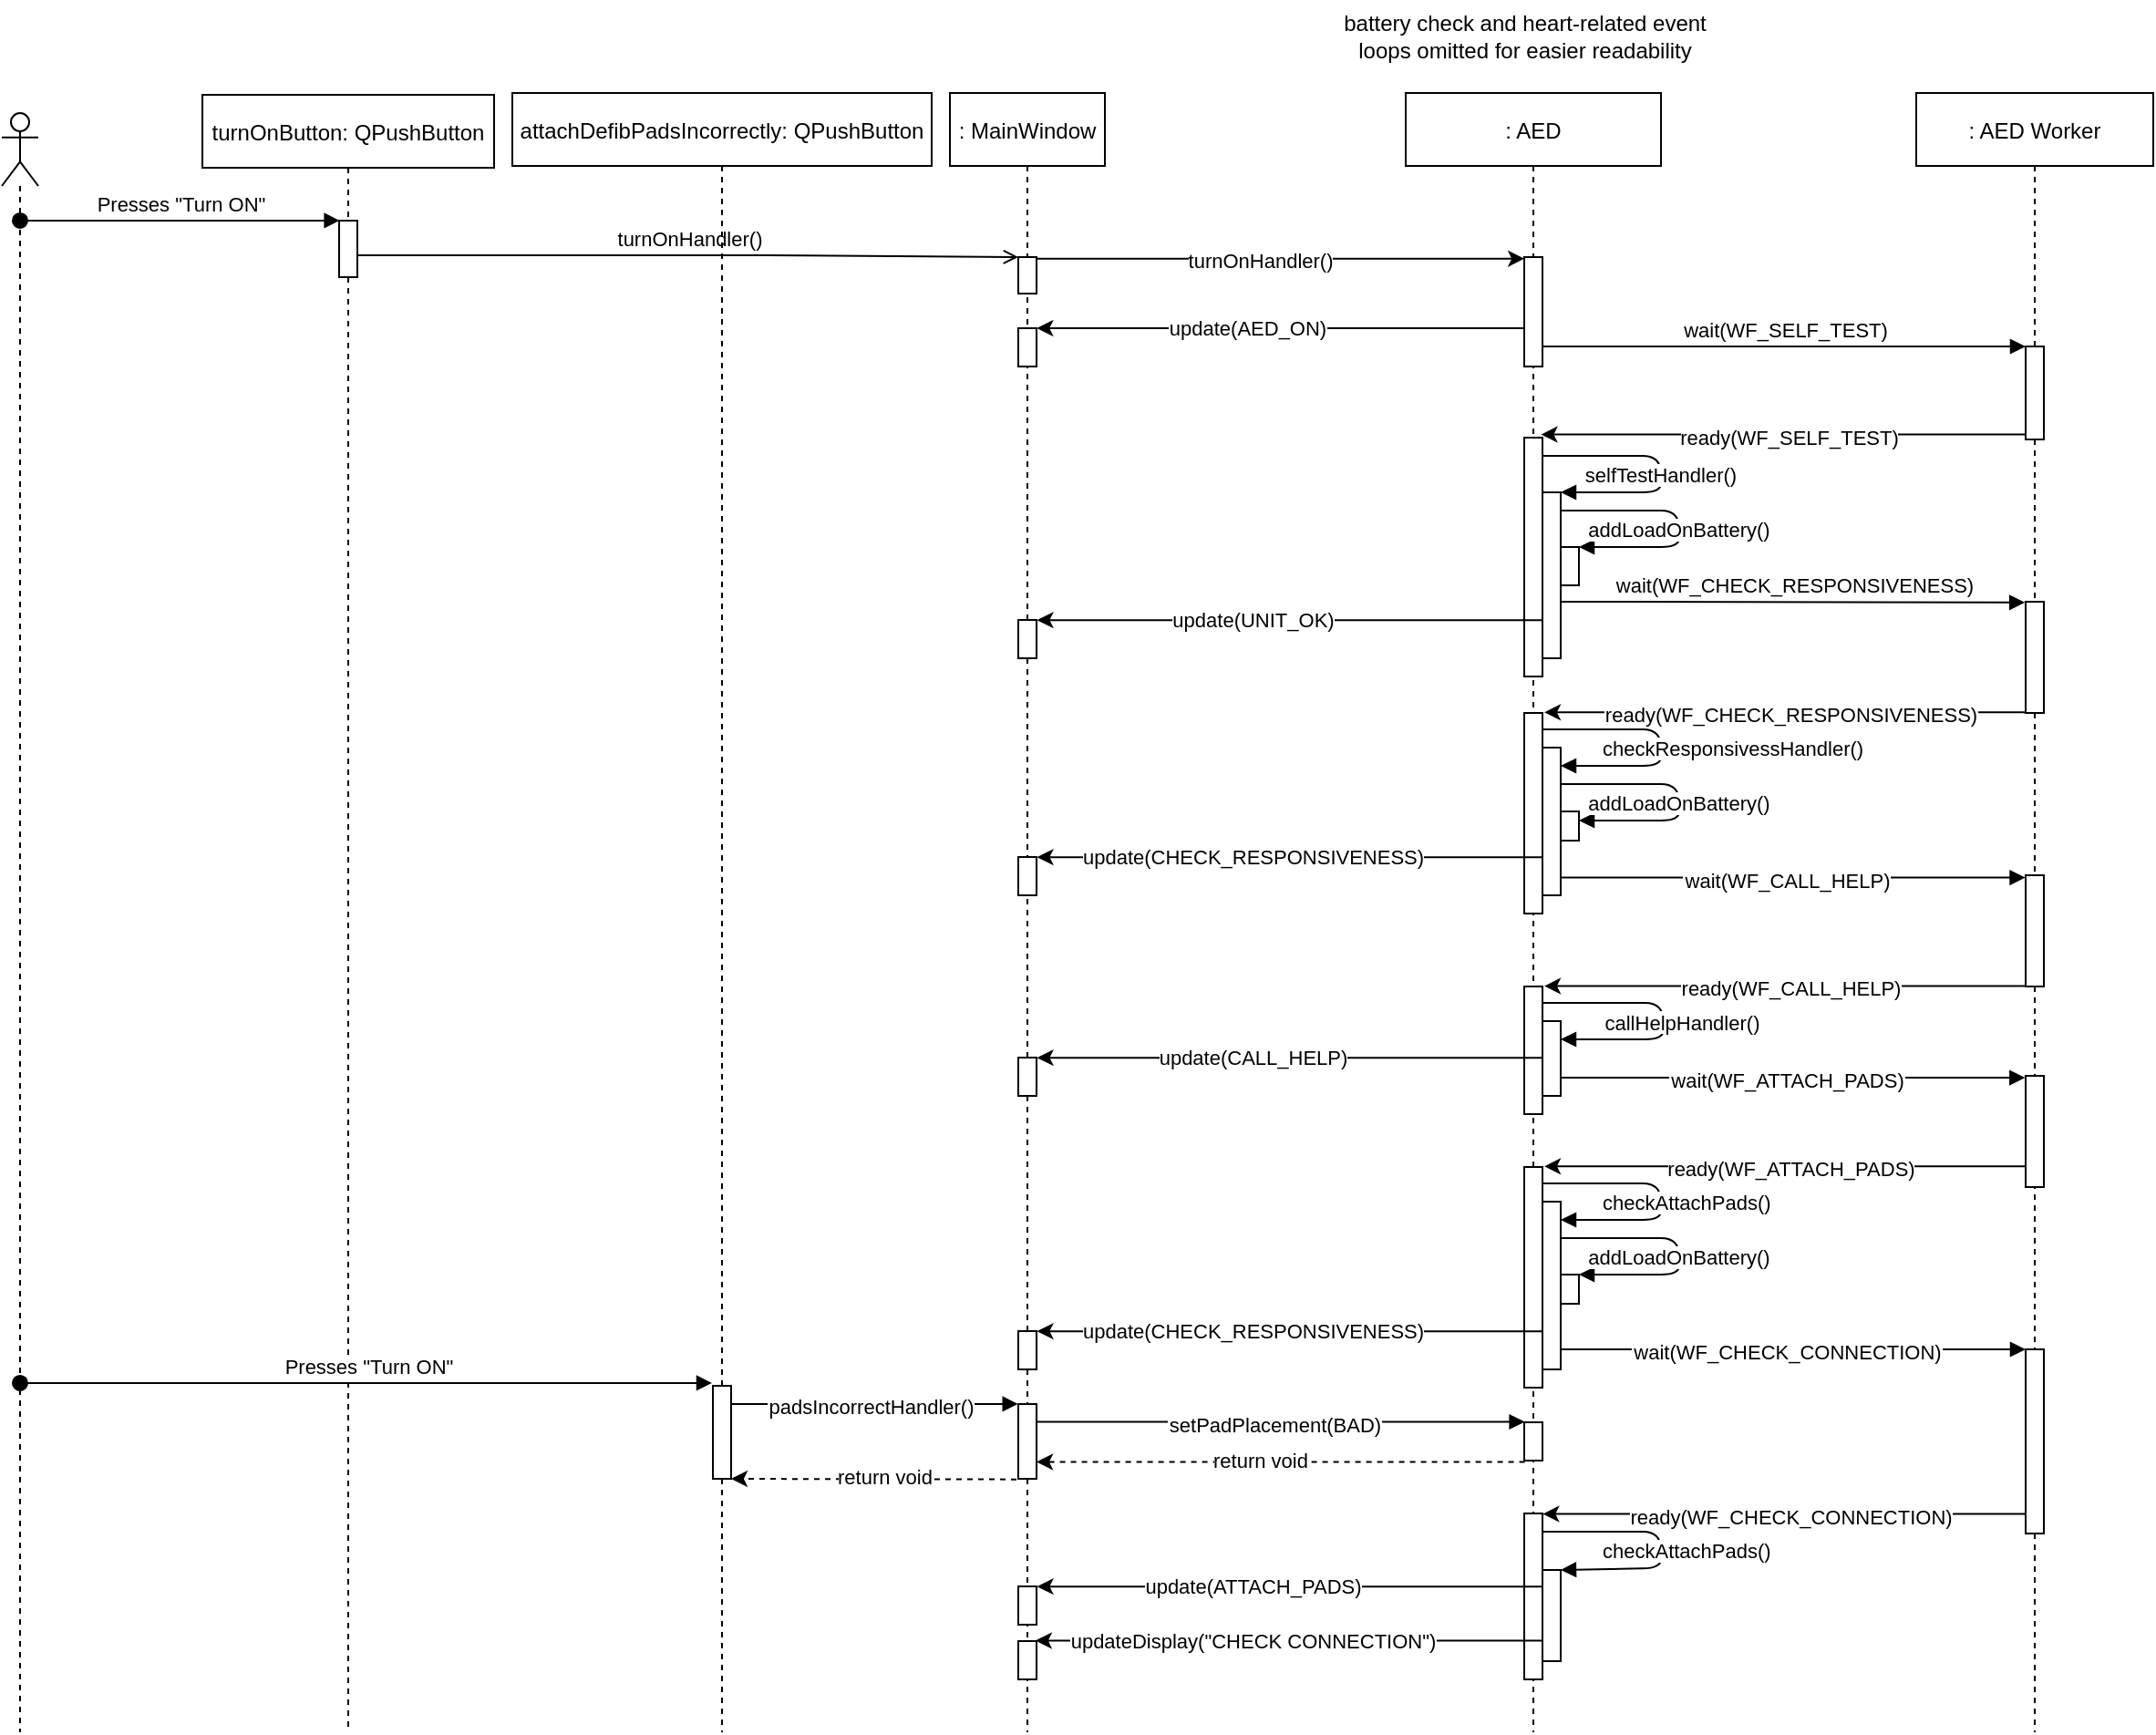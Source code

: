 <mxfile version="22.1.2" type="device">
  <diagram name="Page-1" id="ro_ihInaLSnizCOt3Q01">
    <mxGraphModel dx="283" dy="398" grid="1" gridSize="10" guides="1" tooltips="1" connect="1" arrows="1" fold="1" page="0" pageScale="1" pageWidth="850" pageHeight="1100" math="0" shadow="0">
      <root>
        <mxCell id="0" />
        <mxCell id="1" parent="0" />
        <mxCell id="qNoHRXe5Kn5nPfTsHGGu-34" value=": MainWindow" style="shape=umlLifeline;perimeter=lifelinePerimeter;container=1;collapsible=0;recursiveResize=0;rounded=0;shadow=0;strokeWidth=1;" parent="1" vertex="1">
          <mxGeometry x="980" y="421" width="85" height="899" as="geometry" />
        </mxCell>
        <mxCell id="qNoHRXe5Kn5nPfTsHGGu-35" value="" style="html=1;points=[];perimeter=orthogonalPerimeter;" parent="qNoHRXe5Kn5nPfTsHGGu-34" vertex="1">
          <mxGeometry x="37.5" y="90" width="10" height="20" as="geometry" />
        </mxCell>
        <mxCell id="Xctz0QdlR3uCmqx1lehX-27" value="" style="html=1;points=[];perimeter=orthogonalPerimeter;" parent="qNoHRXe5Kn5nPfTsHGGu-34" vertex="1">
          <mxGeometry x="37.5" y="129" width="10" height="21" as="geometry" />
        </mxCell>
        <mxCell id="Xctz0QdlR3uCmqx1lehX-41" value="" style="html=1;points=[];perimeter=orthogonalPerimeter;" parent="qNoHRXe5Kn5nPfTsHGGu-34" vertex="1">
          <mxGeometry x="37.5" y="289" width="10" height="21" as="geometry" />
        </mxCell>
        <mxCell id="Xctz0QdlR3uCmqx1lehX-52" value="" style="html=1;points=[];perimeter=orthogonalPerimeter;" parent="qNoHRXe5Kn5nPfTsHGGu-34" vertex="1">
          <mxGeometry x="37.5" y="419" width="10" height="21" as="geometry" />
        </mxCell>
        <mxCell id="Xctz0QdlR3uCmqx1lehX-88" value="" style="html=1;points=[];perimeter=orthogonalPerimeter;" parent="qNoHRXe5Kn5nPfTsHGGu-34" vertex="1">
          <mxGeometry x="37.5" y="529" width="10" height="21" as="geometry" />
        </mxCell>
        <mxCell id="Xctz0QdlR3uCmqx1lehX-112" value="" style="html=1;points=[];perimeter=orthogonalPerimeter;" parent="qNoHRXe5Kn5nPfTsHGGu-34" vertex="1">
          <mxGeometry x="37.5" y="679" width="10" height="21" as="geometry" />
        </mxCell>
        <mxCell id="Xctz0QdlR3uCmqx1lehX-127" value="" style="html=1;points=[];perimeter=orthogonalPerimeter;" parent="qNoHRXe5Kn5nPfTsHGGu-34" vertex="1">
          <mxGeometry x="37.5" y="849" width="10" height="21" as="geometry" />
        </mxCell>
        <mxCell id="Xctz0QdlR3uCmqx1lehX-128" value="" style="html=1;points=[];perimeter=orthogonalPerimeter;" parent="qNoHRXe5Kn5nPfTsHGGu-34" vertex="1">
          <mxGeometry x="37.5" y="819" width="10" height="21" as="geometry" />
        </mxCell>
        <mxCell id="Xctz0QdlR3uCmqx1lehX-135" value="" style="html=1;points=[];perimeter=orthogonalPerimeter;" parent="qNoHRXe5Kn5nPfTsHGGu-34" vertex="1">
          <mxGeometry x="37.5" y="719" width="10" height="41" as="geometry" />
        </mxCell>
        <mxCell id="qNoHRXe5Kn5nPfTsHGGu-1" value=": AED Worker" style="shape=umlLifeline;perimeter=lifelinePerimeter;container=1;collapsible=0;recursiveResize=0;rounded=0;shadow=0;strokeWidth=1;" parent="1" vertex="1">
          <mxGeometry x="1510" y="421" width="130" height="899" as="geometry" />
        </mxCell>
        <mxCell id="qNoHRXe5Kn5nPfTsHGGu-2" value="" style="html=1;points=[];perimeter=orthogonalPerimeter;" parent="qNoHRXe5Kn5nPfTsHGGu-1" vertex="1">
          <mxGeometry x="60" y="139" width="10" height="51" as="geometry" />
        </mxCell>
        <mxCell id="Xctz0QdlR3uCmqx1lehX-40" value="" style="html=1;points=[];perimeter=orthogonalPerimeter;" parent="qNoHRXe5Kn5nPfTsHGGu-1" vertex="1">
          <mxGeometry x="60" y="279" width="10" height="61" as="geometry" />
        </mxCell>
        <mxCell id="Xctz0QdlR3uCmqx1lehX-82" value="" style="html=1;points=[];perimeter=orthogonalPerimeter;" parent="qNoHRXe5Kn5nPfTsHGGu-1" vertex="1">
          <mxGeometry x="60" y="429" width="10" height="61" as="geometry" />
        </mxCell>
        <mxCell id="Xctz0QdlR3uCmqx1lehX-119" value="" style="html=1;points=[];perimeter=orthogonalPerimeter;" parent="qNoHRXe5Kn5nPfTsHGGu-1" vertex="1">
          <mxGeometry x="60" y="689" width="10" height="101" as="geometry" />
        </mxCell>
        <mxCell id="Xctz0QdlR3uCmqx1lehX-106" value="" style="html=1;points=[];perimeter=orthogonalPerimeter;" parent="qNoHRXe5Kn5nPfTsHGGu-1" vertex="1">
          <mxGeometry x="60" y="539" width="10" height="61" as="geometry" />
        </mxCell>
        <mxCell id="qNoHRXe5Kn5nPfTsHGGu-16" value="" style="shape=umlLifeline;participant=umlActor;perimeter=lifelinePerimeter;whiteSpace=wrap;html=1;container=1;collapsible=0;recursiveResize=0;verticalAlign=top;spacingTop=36;outlineConnect=0;" parent="1" vertex="1">
          <mxGeometry x="460" y="432" width="20" height="888" as="geometry" />
        </mxCell>
        <mxCell id="qNoHRXe5Kn5nPfTsHGGu-17" value=" Presses &quot;Turn ON&quot;" style="verticalAlign=bottom;startArrow=oval;endArrow=block;startSize=8;shadow=0;strokeWidth=1;startFill=1;entryX=0.031;entryY=-0.001;entryDx=0;entryDy=0;entryPerimeter=0;" parent="1" source="qNoHRXe5Kn5nPfTsHGGu-16" target="qNoHRXe5Kn5nPfTsHGGu-29" edge="1">
          <mxGeometry x="0.008" relative="1" as="geometry">
            <mxPoint x="1220" y="491" as="sourcePoint" />
            <Array as="points" />
            <mxPoint as="offset" />
          </mxGeometry>
        </mxCell>
        <mxCell id="qNoHRXe5Kn5nPfTsHGGu-18" value=": AED" style="shape=umlLifeline;perimeter=lifelinePerimeter;container=1;collapsible=0;recursiveResize=0;rounded=0;shadow=0;strokeWidth=1;" parent="1" vertex="1">
          <mxGeometry x="1230" y="421" width="140" height="899" as="geometry" />
        </mxCell>
        <mxCell id="qNoHRXe5Kn5nPfTsHGGu-21" value="" style="html=1;points=[];perimeter=orthogonalPerimeter;" parent="qNoHRXe5Kn5nPfTsHGGu-18" vertex="1">
          <mxGeometry x="65" y="90" width="10" height="60" as="geometry" />
        </mxCell>
        <mxCell id="qNoHRXe5Kn5nPfTsHGGu-23" value="" style="html=1;points=[];perimeter=orthogonalPerimeter;" parent="qNoHRXe5Kn5nPfTsHGGu-18" vertex="1">
          <mxGeometry x="65" y="340" width="10" height="110" as="geometry" />
        </mxCell>
        <mxCell id="Xctz0QdlR3uCmqx1lehX-31" value="" style="html=1;points=[];perimeter=orthogonalPerimeter;" parent="qNoHRXe5Kn5nPfTsHGGu-18" vertex="1">
          <mxGeometry x="65" y="189" width="10" height="131" as="geometry" />
        </mxCell>
        <mxCell id="Xctz0QdlR3uCmqx1lehX-35" value="" style="html=1;points=[[0,0,0,0,5],[0,1,0,0,-5],[1,0,0,0,5],[1,1,0,0,-5]];perimeter=orthogonalPerimeter;outlineConnect=0;targetShapes=umlLifeline;portConstraint=eastwest;newEdgeStyle={&quot;curved&quot;:0,&quot;rounded&quot;:0};" parent="qNoHRXe5Kn5nPfTsHGGu-18" vertex="1">
          <mxGeometry x="75" y="219" width="10" height="91" as="geometry" />
        </mxCell>
        <mxCell id="Xctz0QdlR3uCmqx1lehX-36" value=" selfTestHandler()" style="verticalAlign=middle;endArrow=block;shadow=0;strokeWidth=1;endFill=1;" parent="qNoHRXe5Kn5nPfTsHGGu-18" source="Xctz0QdlR3uCmqx1lehX-31" target="Xctz0QdlR3uCmqx1lehX-35" edge="1">
          <mxGeometry x="0.071" relative="1" as="geometry">
            <mxPoint x="90" y="199" as="sourcePoint" />
            <mxPoint x="240" y="209" as="targetPoint" />
            <mxPoint as="offset" />
            <Array as="points">
              <mxPoint x="140" y="199" />
              <mxPoint x="140" y="219" />
            </Array>
          </mxGeometry>
        </mxCell>
        <mxCell id="Xctz0QdlR3uCmqx1lehX-38" value="" style="html=1;points=[[0,0,0,0,5],[0,1,0,0,-5],[1,0,0,0,5],[1,1,0,0,-5]];perimeter=orthogonalPerimeter;outlineConnect=0;targetShapes=umlLifeline;portConstraint=eastwest;newEdgeStyle={&quot;curved&quot;:0,&quot;rounded&quot;:0};" parent="qNoHRXe5Kn5nPfTsHGGu-18" vertex="1">
          <mxGeometry x="85" y="249" width="10" height="21" as="geometry" />
        </mxCell>
        <mxCell id="Xctz0QdlR3uCmqx1lehX-37" value=" addLoadOnBattery()" style="verticalAlign=middle;endArrow=block;shadow=0;strokeWidth=1;endFill=1;" parent="qNoHRXe5Kn5nPfTsHGGu-18" target="Xctz0QdlR3uCmqx1lehX-38" edge="1">
          <mxGeometry x="0.071" relative="1" as="geometry">
            <mxPoint x="85" y="229" as="sourcePoint" />
            <mxPoint x="95" y="259" as="targetPoint" />
            <mxPoint as="offset" />
            <Array as="points">
              <mxPoint x="150" y="229" />
              <mxPoint x="150" y="249" />
            </Array>
          </mxGeometry>
        </mxCell>
        <mxCell id="Xctz0QdlR3uCmqx1lehX-48" value="" style="html=1;points=[[0,0,0,0,5],[0,1,0,0,-5],[1,0,0,0,5],[1,1,0,0,-5]];perimeter=orthogonalPerimeter;outlineConnect=0;targetShapes=umlLifeline;portConstraint=eastwest;newEdgeStyle={&quot;curved&quot;:0,&quot;rounded&quot;:0};" parent="qNoHRXe5Kn5nPfTsHGGu-18" vertex="1">
          <mxGeometry x="75" y="359" width="10" height="81" as="geometry" />
        </mxCell>
        <mxCell id="Xctz0QdlR3uCmqx1lehX-49" value=" checkResponsivessHandler()" style="verticalAlign=middle;endArrow=block;shadow=0;strokeWidth=1;endFill=1;targetPerimeterSpacing=0;sourcePerimeterSpacing=0;jumpStyle=none;align=left;spacingLeft=-34;" parent="qNoHRXe5Kn5nPfTsHGGu-18" edge="1">
          <mxGeometry x="0.073" relative="1" as="geometry">
            <mxPoint x="75" y="349" as="sourcePoint" />
            <mxPoint x="85" y="369" as="targetPoint" />
            <mxPoint as="offset" />
            <Array as="points">
              <mxPoint x="140" y="349" />
              <mxPoint x="140" y="369" />
            </Array>
          </mxGeometry>
        </mxCell>
        <mxCell id="Xctz0QdlR3uCmqx1lehX-50" value="" style="html=1;points=[[0,0,0,0,5],[0,1,0,0,-5],[1,0,0,0,5],[1,1,0,0,-5]];perimeter=orthogonalPerimeter;outlineConnect=0;targetShapes=umlLifeline;portConstraint=eastwest;newEdgeStyle={&quot;curved&quot;:0,&quot;rounded&quot;:0};" parent="qNoHRXe5Kn5nPfTsHGGu-18" vertex="1">
          <mxGeometry x="85" y="394" width="10" height="16" as="geometry" />
        </mxCell>
        <mxCell id="Xctz0QdlR3uCmqx1lehX-51" value=" addLoadOnBattery()" style="verticalAlign=middle;endArrow=block;shadow=0;strokeWidth=1;endFill=1;" parent="qNoHRXe5Kn5nPfTsHGGu-18" source="Xctz0QdlR3uCmqx1lehX-48" target="Xctz0QdlR3uCmqx1lehX-50" edge="1">
          <mxGeometry x="0.071" relative="1" as="geometry">
            <mxPoint x="85" y="379" as="sourcePoint" />
            <mxPoint x="95" y="399" as="targetPoint" />
            <mxPoint as="offset" />
            <Array as="points">
              <mxPoint x="150" y="379" />
              <mxPoint x="150" y="399" />
            </Array>
          </mxGeometry>
        </mxCell>
        <mxCell id="Xctz0QdlR3uCmqx1lehX-83" value="" style="html=1;points=[];perimeter=orthogonalPerimeter;" parent="qNoHRXe5Kn5nPfTsHGGu-18" vertex="1">
          <mxGeometry x="65" y="490" width="10" height="70" as="geometry" />
        </mxCell>
        <mxCell id="Xctz0QdlR3uCmqx1lehX-84" value="" style="html=1;points=[[0,0,0,0,5],[0,1,0,0,-5],[1,0,0,0,5],[1,1,0,0,-5]];perimeter=orthogonalPerimeter;outlineConnect=0;targetShapes=umlLifeline;portConstraint=eastwest;newEdgeStyle={&quot;curved&quot;:0,&quot;rounded&quot;:0};" parent="qNoHRXe5Kn5nPfTsHGGu-18" vertex="1">
          <mxGeometry x="75" y="509" width="10" height="41" as="geometry" />
        </mxCell>
        <mxCell id="Xctz0QdlR3uCmqx1lehX-107" value="" style="html=1;points=[];perimeter=orthogonalPerimeter;" parent="qNoHRXe5Kn5nPfTsHGGu-18" vertex="1">
          <mxGeometry x="65" y="589" width="10" height="121" as="geometry" />
        </mxCell>
        <mxCell id="Xctz0QdlR3uCmqx1lehX-108" value="" style="html=1;points=[[0,0,0,0,5],[0,1,0,0,-5],[1,0,0,0,5],[1,1,0,0,-5]];perimeter=orthogonalPerimeter;outlineConnect=0;targetShapes=umlLifeline;portConstraint=eastwest;newEdgeStyle={&quot;curved&quot;:0,&quot;rounded&quot;:0};" parent="qNoHRXe5Kn5nPfTsHGGu-18" vertex="1">
          <mxGeometry x="75" y="608" width="10" height="92" as="geometry" />
        </mxCell>
        <mxCell id="Xctz0QdlR3uCmqx1lehX-110" value="" style="html=1;points=[[0,0,0,0,5],[0,1,0,0,-5],[1,0,0,0,5],[1,1,0,0,-5]];perimeter=orthogonalPerimeter;outlineConnect=0;targetShapes=umlLifeline;portConstraint=eastwest;newEdgeStyle={&quot;curved&quot;:0,&quot;rounded&quot;:0};" parent="qNoHRXe5Kn5nPfTsHGGu-18" vertex="1">
          <mxGeometry x="85" y="648" width="10" height="16" as="geometry" />
        </mxCell>
        <mxCell id="Xctz0QdlR3uCmqx1lehX-111" value=" addLoadOnBattery()" style="verticalAlign=middle;endArrow=block;shadow=0;strokeWidth=1;endFill=1;" parent="qNoHRXe5Kn5nPfTsHGGu-18" edge="1">
          <mxGeometry x="0.071" relative="1" as="geometry">
            <mxPoint x="85" y="628" as="sourcePoint" />
            <mxPoint x="95" y="648" as="targetPoint" />
            <mxPoint as="offset" />
            <Array as="points">
              <mxPoint x="150" y="628" />
              <mxPoint x="150" y="648" />
            </Array>
          </mxGeometry>
        </mxCell>
        <mxCell id="Xctz0QdlR3uCmqx1lehX-109" value=" checkAttachPads()" style="verticalAlign=middle;endArrow=block;shadow=0;strokeWidth=1;endFill=1;targetPerimeterSpacing=0;sourcePerimeterSpacing=0;jumpStyle=none;align=left;spacingLeft=-34;" parent="qNoHRXe5Kn5nPfTsHGGu-18" edge="1">
          <mxGeometry x="0.073" relative="1" as="geometry">
            <mxPoint x="75" y="598" as="sourcePoint" />
            <mxPoint x="85" y="618" as="targetPoint" />
            <mxPoint as="offset" />
            <Array as="points">
              <mxPoint x="140" y="598" />
              <mxPoint x="140" y="618" />
            </Array>
          </mxGeometry>
        </mxCell>
        <mxCell id="Xctz0QdlR3uCmqx1lehX-85" value=" callHelpHandler()" style="verticalAlign=middle;endArrow=block;shadow=0;strokeWidth=1;endFill=1;targetPerimeterSpacing=0;sourcePerimeterSpacing=0;jumpStyle=none;align=left;spacingLeft=-34;" parent="qNoHRXe5Kn5nPfTsHGGu-18" source="Xctz0QdlR3uCmqx1lehX-83" target="Xctz0QdlR3uCmqx1lehX-84" edge="1">
          <mxGeometry x="0.073" relative="1" as="geometry">
            <mxPoint x="76.25" y="499" as="sourcePoint" />
            <mxPoint x="86.25" y="519" as="targetPoint" />
            <mxPoint as="offset" />
            <Array as="points">
              <mxPoint x="141.25" y="499" />
              <mxPoint x="141.25" y="519" />
            </Array>
          </mxGeometry>
        </mxCell>
        <mxCell id="Xctz0QdlR3uCmqx1lehX-120" value="" style="html=1;points=[];perimeter=orthogonalPerimeter;" parent="qNoHRXe5Kn5nPfTsHGGu-18" vertex="1">
          <mxGeometry x="65" y="779" width="10" height="91" as="geometry" />
        </mxCell>
        <mxCell id="Xctz0QdlR3uCmqx1lehX-123" value="" style="html=1;points=[[0,0,0,0,5],[0,1,0,0,-5],[1,0,0,0,5],[1,1,0,0,-5]];perimeter=orthogonalPerimeter;outlineConnect=0;targetShapes=umlLifeline;portConstraint=eastwest;newEdgeStyle={&quot;curved&quot;:0,&quot;rounded&quot;:0};" parent="qNoHRXe5Kn5nPfTsHGGu-18" vertex="1">
          <mxGeometry x="75" y="810" width="10" height="50" as="geometry" />
        </mxCell>
        <mxCell id="Xctz0QdlR3uCmqx1lehX-124" value=" checkAttachPads()" style="verticalAlign=middle;endArrow=block;shadow=0;strokeWidth=1;endFill=1;targetPerimeterSpacing=0;sourcePerimeterSpacing=0;jumpStyle=none;align=left;spacingLeft=-34;" parent="qNoHRXe5Kn5nPfTsHGGu-18" source="Xctz0QdlR3uCmqx1lehX-120" target="Xctz0QdlR3uCmqx1lehX-123" edge="1">
          <mxGeometry x="0.073" relative="1" as="geometry">
            <mxPoint x="75" y="751" as="sourcePoint" />
            <mxPoint x="85" y="769" as="targetPoint" />
            <mxPoint as="offset" />
            <Array as="points">
              <mxPoint x="140" y="789" />
              <mxPoint x="140" y="809" />
            </Array>
          </mxGeometry>
        </mxCell>
        <mxCell id="Xctz0QdlR3uCmqx1lehX-134" value="" style="html=1;points=[];perimeter=orthogonalPerimeter;" parent="qNoHRXe5Kn5nPfTsHGGu-18" vertex="1">
          <mxGeometry x="65" y="729" width="10" height="21" as="geometry" />
        </mxCell>
        <mxCell id="qNoHRXe5Kn5nPfTsHGGu-28" value="turnOnButton: QPushButton" style="shape=umlLifeline;perimeter=lifelinePerimeter;container=1;collapsible=0;recursiveResize=0;rounded=0;shadow=0;strokeWidth=1;" parent="1" vertex="1">
          <mxGeometry x="570" y="422" width="160" height="898" as="geometry" />
        </mxCell>
        <mxCell id="qNoHRXe5Kn5nPfTsHGGu-29" value="" style="html=1;points=[];perimeter=orthogonalPerimeter;" parent="qNoHRXe5Kn5nPfTsHGGu-28" vertex="1">
          <mxGeometry x="75" y="69" width="10" height="31" as="geometry" />
        </mxCell>
        <mxCell id="qNoHRXe5Kn5nPfTsHGGu-30" value=" turnOnHandler()" style="verticalAlign=bottom;endArrow=open;shadow=0;strokeWidth=1;endFill=0;" parent="1" source="qNoHRXe5Kn5nPfTsHGGu-29" target="qNoHRXe5Kn5nPfTsHGGu-35" edge="1">
          <mxGeometry x="0.007" relative="1" as="geometry">
            <mxPoint x="900" y="679" as="sourcePoint" />
            <mxPoint x="1181" y="679" as="targetPoint" />
            <mxPoint as="offset" />
            <Array as="points">
              <mxPoint x="890" y="510" />
            </Array>
          </mxGeometry>
        </mxCell>
        <mxCell id="qNoHRXe5Kn5nPfTsHGGu-31" value=" wait(WF_SELF_TEST)" style="verticalAlign=bottom;endArrow=block;shadow=0;strokeWidth=1;endFill=1;" parent="1" edge="1">
          <mxGeometry x="0.008" relative="1" as="geometry">
            <mxPoint x="1305" y="560" as="sourcePoint" />
            <mxPoint x="1570" y="560" as="targetPoint" />
            <mxPoint as="offset" />
            <Array as="points">
              <mxPoint x="1400" y="560" />
            </Array>
          </mxGeometry>
        </mxCell>
        <mxCell id="qNoHRXe5Kn5nPfTsHGGu-36" value="attachDefibPadsIncorrectly: QPushButton" style="shape=umlLifeline;perimeter=lifelinePerimeter;container=1;collapsible=0;recursiveResize=0;rounded=0;shadow=0;strokeWidth=1;" parent="1" vertex="1">
          <mxGeometry x="740" y="421" width="230" height="899" as="geometry" />
        </mxCell>
        <mxCell id="Xctz0QdlR3uCmqx1lehX-140" value="" style="html=1;points=[];perimeter=orthogonalPerimeter;" parent="qNoHRXe5Kn5nPfTsHGGu-36" vertex="1">
          <mxGeometry x="110" y="709" width="10" height="51" as="geometry" />
        </mxCell>
        <mxCell id="qNoHRXe5Kn5nPfTsHGGu-50" style="rounded=0;orthogonalLoop=1;jettySize=auto;html=1;entryX=0.009;entryY=0.014;entryDx=0;entryDy=0;entryPerimeter=0;" parent="1" source="qNoHRXe5Kn5nPfTsHGGu-35" target="qNoHRXe5Kn5nPfTsHGGu-21" edge="1">
          <mxGeometry relative="1" as="geometry" />
        </mxCell>
        <mxCell id="Xctz0QdlR3uCmqx1lehX-26" value="turnOnHandler()" style="edgeLabel;html=1;align=center;verticalAlign=middle;resizable=0;points=[];" parent="qNoHRXe5Kn5nPfTsHGGu-50" vertex="1" connectable="0">
          <mxGeometry x="-0.087" y="-1" relative="1" as="geometry">
            <mxPoint as="offset" />
          </mxGeometry>
        </mxCell>
        <mxCell id="Xctz0QdlR3uCmqx1lehX-28" value="" style="endArrow=classic;endFill=1;endSize=6;html=1;rounded=0;entryX=1.015;entryY=0;entryDx=0;entryDy=0;entryPerimeter=0;" parent="1" source="qNoHRXe5Kn5nPfTsHGGu-21" target="Xctz0QdlR3uCmqx1lehX-27" edge="1">
          <mxGeometry width="160" relative="1" as="geometry">
            <mxPoint x="1180" y="590" as="sourcePoint" />
            <mxPoint x="1340" y="590" as="targetPoint" />
          </mxGeometry>
        </mxCell>
        <mxCell id="Xctz0QdlR3uCmqx1lehX-30" value="update(AED_ON)" style="edgeLabel;html=1;align=center;verticalAlign=middle;resizable=0;points=[];" parent="Xctz0QdlR3uCmqx1lehX-28" vertex="1" connectable="0">
          <mxGeometry x="0.304" y="1" relative="1" as="geometry">
            <mxPoint x="22" y="-1" as="offset" />
          </mxGeometry>
        </mxCell>
        <mxCell id="Xctz0QdlR3uCmqx1lehX-32" value="" style="endArrow=classic;endFill=1;endSize=6;html=1;rounded=0;entryX=0.924;entryY=-0.013;entryDx=0;entryDy=0;entryPerimeter=0;" parent="1" source="qNoHRXe5Kn5nPfTsHGGu-2" target="Xctz0QdlR3uCmqx1lehX-31" edge="1">
          <mxGeometry width="160" relative="1" as="geometry">
            <mxPoint x="1527" y="620" as="sourcePoint" />
            <mxPoint x="1410" y="620" as="targetPoint" />
          </mxGeometry>
        </mxCell>
        <mxCell id="Xctz0QdlR3uCmqx1lehX-33" value="ready(WF_SELF_TEST)" style="edgeLabel;html=1;align=center;verticalAlign=middle;resizable=0;points=[];" parent="Xctz0QdlR3uCmqx1lehX-32" vertex="1" connectable="0">
          <mxGeometry x="0.304" y="1" relative="1" as="geometry">
            <mxPoint x="43" as="offset" />
          </mxGeometry>
        </mxCell>
        <mxCell id="Xctz0QdlR3uCmqx1lehX-39" value=" wait(WF_CHECK_RESPONSIVENESS)" style="verticalAlign=bottom;endArrow=block;shadow=0;strokeWidth=1;endFill=1;entryX=-0.042;entryY=0.007;entryDx=0;entryDy=0;entryPerimeter=0;" parent="1" target="Xctz0QdlR3uCmqx1lehX-40" edge="1">
          <mxGeometry x="0.008" relative="1" as="geometry">
            <mxPoint x="1315" y="700" as="sourcePoint" />
            <mxPoint x="1580" y="700" as="targetPoint" />
            <mxPoint as="offset" />
            <Array as="points" />
          </mxGeometry>
        </mxCell>
        <mxCell id="Xctz0QdlR3uCmqx1lehX-42" value="" style="endArrow=classic;endFill=1;endSize=6;html=1;rounded=0;entryX=1.025;entryY=0.003;entryDx=0;entryDy=0;entryPerimeter=0;" parent="1" source="Xctz0QdlR3uCmqx1lehX-35" target="Xctz0QdlR3uCmqx1lehX-41" edge="1">
          <mxGeometry width="160" relative="1" as="geometry">
            <mxPoint x="1217" y="690" as="sourcePoint" />
            <mxPoint x="970" y="690" as="targetPoint" />
          </mxGeometry>
        </mxCell>
        <mxCell id="Xctz0QdlR3uCmqx1lehX-43" value="update(UNIT_OK)" style="edgeLabel;html=1;align=center;verticalAlign=middle;resizable=0;points=[];" parent="Xctz0QdlR3uCmqx1lehX-42" vertex="1" connectable="0">
          <mxGeometry x="0.304" y="1" relative="1" as="geometry">
            <mxPoint x="22" y="-1" as="offset" />
          </mxGeometry>
        </mxCell>
        <mxCell id="Xctz0QdlR3uCmqx1lehX-46" value="" style="endArrow=classic;endFill=1;endSize=6;html=1;rounded=0;entryX=1.1;entryY=-0.003;entryDx=0;entryDy=0;entryPerimeter=0;" parent="1" source="Xctz0QdlR3uCmqx1lehX-40" target="qNoHRXe5Kn5nPfTsHGGu-23" edge="1">
          <mxGeometry width="160" relative="1" as="geometry">
            <mxPoint x="1536" y="755.21" as="sourcePoint" />
            <mxPoint x="1270" y="755.21" as="targetPoint" />
          </mxGeometry>
        </mxCell>
        <mxCell id="Xctz0QdlR3uCmqx1lehX-47" value="ready(WF_CHECK_RESPONSIVENESS)" style="edgeLabel;html=1;align=center;verticalAlign=middle;resizable=0;points=[];" parent="Xctz0QdlR3uCmqx1lehX-46" vertex="1" connectable="0">
          <mxGeometry x="0.304" y="1" relative="1" as="geometry">
            <mxPoint x="43" as="offset" />
          </mxGeometry>
        </mxCell>
        <mxCell id="Xctz0QdlR3uCmqx1lehX-53" value="" style="endArrow=classic;endFill=1;endSize=6;html=1;rounded=0;entryX=1.025;entryY=0.003;entryDx=0;entryDy=0;entryPerimeter=0;" parent="1" source="Xctz0QdlR3uCmqx1lehX-48" target="Xctz0QdlR3uCmqx1lehX-52" edge="1">
          <mxGeometry width="160" relative="1" as="geometry">
            <mxPoint x="1305" y="840" as="sourcePoint" />
            <mxPoint x="970" y="820" as="targetPoint" />
          </mxGeometry>
        </mxCell>
        <mxCell id="Xctz0QdlR3uCmqx1lehX-54" value="update(CHECK_RESPONSIVENESS)" style="edgeLabel;html=1;align=center;verticalAlign=middle;resizable=0;points=[];" parent="Xctz0QdlR3uCmqx1lehX-53" vertex="1" connectable="0">
          <mxGeometry x="0.304" y="1" relative="1" as="geometry">
            <mxPoint x="22" y="-1" as="offset" />
          </mxGeometry>
        </mxCell>
        <mxCell id="Xctz0QdlR3uCmqx1lehX-56" value=" wait(WF_CALL_HELP)" style="verticalAlign=middle;endArrow=block;shadow=0;strokeWidth=1;endFill=1;entryX=-0.023;entryY=0.021;entryDx=0;entryDy=0;entryPerimeter=0;" parent="1" source="Xctz0QdlR3uCmqx1lehX-48" target="Xctz0QdlR3uCmqx1lehX-82" edge="1">
          <mxGeometry x="-0.023" y="-1" relative="1" as="geometry">
            <mxPoint x="1320" y="855.8" as="sourcePoint" />
            <mxPoint x="1570.8" y="849.05" as="targetPoint" />
            <mxPoint as="offset" />
          </mxGeometry>
        </mxCell>
        <mxCell id="Xctz0QdlR3uCmqx1lehX-58" value="battery check and heart-related event&lt;br&gt;loops omitted for easier readability" style="text;html=1;align=center;verticalAlign=middle;resizable=0;points=[];autosize=1;strokeColor=none;fillColor=none;" parent="1" vertex="1">
          <mxGeometry x="1185" y="370" width="220" height="40" as="geometry" />
        </mxCell>
        <mxCell id="Xctz0QdlR3uCmqx1lehX-89" value="" style="endArrow=classic;endFill=1;endSize=6;html=1;rounded=0;entryX=1.1;entryY=-0.003;entryDx=0;entryDy=0;entryPerimeter=0;" parent="1" source="Xctz0QdlR3uCmqx1lehX-82" target="Xctz0QdlR3uCmqx1lehX-83" edge="1">
          <mxGeometry width="160" relative="1" as="geometry">
            <mxPoint x="1537.25" y="905.21" as="sourcePoint" />
            <mxPoint x="1271.25" y="905.21" as="targetPoint" />
          </mxGeometry>
        </mxCell>
        <mxCell id="Xctz0QdlR3uCmqx1lehX-90" value="ready(WF_CALL_HELP)" style="edgeLabel;html=1;align=center;verticalAlign=middle;resizable=0;points=[];" parent="Xctz0QdlR3uCmqx1lehX-89" vertex="1" connectable="0">
          <mxGeometry x="0.304" y="1" relative="1" as="geometry">
            <mxPoint x="43" as="offset" />
          </mxGeometry>
        </mxCell>
        <mxCell id="Xctz0QdlR3uCmqx1lehX-91" value="" style="endArrow=classic;endFill=1;endSize=6;html=1;rounded=0;entryX=1.025;entryY=0.003;entryDx=0;entryDy=0;entryPerimeter=0;" parent="1" source="Xctz0QdlR3uCmqx1lehX-84" target="Xctz0QdlR3uCmqx1lehX-88" edge="1">
          <mxGeometry width="160" relative="1" as="geometry">
            <mxPoint x="1306.25" y="990" as="sourcePoint" />
            <mxPoint x="971.25" y="970" as="targetPoint" />
          </mxGeometry>
        </mxCell>
        <mxCell id="Xctz0QdlR3uCmqx1lehX-92" value="update(CALL_HELP)" style="edgeLabel;html=1;align=center;verticalAlign=middle;resizable=0;points=[];" parent="Xctz0QdlR3uCmqx1lehX-91" vertex="1" connectable="0">
          <mxGeometry x="0.304" y="1" relative="1" as="geometry">
            <mxPoint x="22" y="-1" as="offset" />
          </mxGeometry>
        </mxCell>
        <mxCell id="Xctz0QdlR3uCmqx1lehX-93" value=" wait(WF_ATTACH_PADS)" style="verticalAlign=middle;endArrow=block;shadow=0;strokeWidth=1;endFill=1;entryX=-0.035;entryY=0.017;entryDx=0;entryDy=0;entryPerimeter=0;" parent="1" source="Xctz0QdlR3uCmqx1lehX-84" target="Xctz0QdlR3uCmqx1lehX-106" edge="1">
          <mxGeometry x="-0.023" y="-1" relative="1" as="geometry">
            <mxPoint x="1321.25" y="1005.8" as="sourcePoint" />
            <mxPoint x="1572.05" y="999.05" as="targetPoint" />
            <mxPoint as="offset" />
          </mxGeometry>
        </mxCell>
        <mxCell id="Xctz0QdlR3uCmqx1lehX-113" value="" style="endArrow=classic;endFill=1;endSize=6;html=1;rounded=0;entryX=1.1;entryY=-0.003;entryDx=0;entryDy=0;entryPerimeter=0;" parent="1" source="Xctz0QdlR3uCmqx1lehX-106" target="Xctz0QdlR3uCmqx1lehX-107" edge="1">
          <mxGeometry width="160" relative="1" as="geometry">
            <mxPoint x="1538.5" y="1055.21" as="sourcePoint" />
            <mxPoint x="1272.5" y="1055.21" as="targetPoint" />
          </mxGeometry>
        </mxCell>
        <mxCell id="Xctz0QdlR3uCmqx1lehX-114" value="ready(WF_ATTACH_PADS)" style="edgeLabel;html=1;align=center;verticalAlign=middle;resizable=0;points=[];" parent="Xctz0QdlR3uCmqx1lehX-113" vertex="1" connectable="0">
          <mxGeometry x="0.304" y="1" relative="1" as="geometry">
            <mxPoint x="43" as="offset" />
          </mxGeometry>
        </mxCell>
        <mxCell id="Xctz0QdlR3uCmqx1lehX-115" value="" style="endArrow=classic;endFill=1;endSize=6;html=1;rounded=0;entryX=1.025;entryY=0.003;entryDx=0;entryDy=0;entryPerimeter=0;" parent="1" source="Xctz0QdlR3uCmqx1lehX-108" target="Xctz0QdlR3uCmqx1lehX-112" edge="1">
          <mxGeometry width="160" relative="1" as="geometry">
            <mxPoint x="1307.5" y="1140" as="sourcePoint" />
            <mxPoint x="972.5" y="1120" as="targetPoint" />
          </mxGeometry>
        </mxCell>
        <mxCell id="Xctz0QdlR3uCmqx1lehX-116" value="update(CHECK_RESPONSIVENESS)" style="edgeLabel;html=1;align=center;verticalAlign=middle;resizable=0;points=[];" parent="Xctz0QdlR3uCmqx1lehX-115" vertex="1" connectable="0">
          <mxGeometry x="0.304" y="1" relative="1" as="geometry">
            <mxPoint x="22" y="-1" as="offset" />
          </mxGeometry>
        </mxCell>
        <mxCell id="Xctz0QdlR3uCmqx1lehX-117" value=" wait(WF_CHECK_CONNECTION)" style="verticalAlign=middle;endArrow=block;shadow=0;strokeWidth=1;endFill=1;" parent="1" source="Xctz0QdlR3uCmqx1lehX-108" target="Xctz0QdlR3uCmqx1lehX-119" edge="1">
          <mxGeometry x="-0.023" y="-1" relative="1" as="geometry">
            <mxPoint x="1322.5" y="1155.8" as="sourcePoint" />
            <mxPoint x="1573.3" y="1149.05" as="targetPoint" />
            <mxPoint as="offset" />
          </mxGeometry>
        </mxCell>
        <mxCell id="Xctz0QdlR3uCmqx1lehX-121" value="" style="endArrow=classic;endFill=1;endSize=6;html=1;rounded=0;entryX=1.016;entryY=0.003;entryDx=0;entryDy=0;entryPerimeter=0;" parent="1" source="Xctz0QdlR3uCmqx1lehX-119" target="Xctz0QdlR3uCmqx1lehX-120" edge="1">
          <mxGeometry width="160" relative="1" as="geometry">
            <mxPoint x="1524" y="1180" as="sourcePoint" />
            <mxPoint x="1260" y="1180" as="targetPoint" />
          </mxGeometry>
        </mxCell>
        <mxCell id="Xctz0QdlR3uCmqx1lehX-122" value="ready(WF_CHECK_CONNECTION)" style="edgeLabel;html=1;align=center;verticalAlign=middle;resizable=0;points=[];" parent="Xctz0QdlR3uCmqx1lehX-121" vertex="1" connectable="0">
          <mxGeometry x="0.304" y="1" relative="1" as="geometry">
            <mxPoint x="43" as="offset" />
          </mxGeometry>
        </mxCell>
        <mxCell id="Xctz0QdlR3uCmqx1lehX-125" value="" style="endArrow=classic;endFill=1;endSize=6;html=1;rounded=0;entryX=0.941;entryY=-0.013;entryDx=0;entryDy=0;entryPerimeter=0;" parent="1" source="Xctz0QdlR3uCmqx1lehX-123" target="Xctz0QdlR3uCmqx1lehX-127" edge="1">
          <mxGeometry width="160" relative="1" as="geometry">
            <mxPoint x="1247" y="1200" as="sourcePoint" />
            <mxPoint x="1050" y="1200" as="targetPoint" />
          </mxGeometry>
        </mxCell>
        <mxCell id="Xctz0QdlR3uCmqx1lehX-126" value="updateDisplay(&quot;CHECK CONNECTION&quot;)" style="edgeLabel;html=1;align=center;verticalAlign=middle;resizable=0;points=[];" parent="Xctz0QdlR3uCmqx1lehX-125" vertex="1" connectable="0">
          <mxGeometry x="0.304" y="1" relative="1" as="geometry">
            <mxPoint x="22" y="-1" as="offset" />
          </mxGeometry>
        </mxCell>
        <mxCell id="Xctz0QdlR3uCmqx1lehX-129" value="" style="endArrow=classic;endFill=1;endSize=6;html=1;rounded=0;entryX=1.025;entryY=0.003;entryDx=0;entryDy=0;entryPerimeter=0;" parent="1" source="Xctz0QdlR3uCmqx1lehX-123" target="Xctz0QdlR3uCmqx1lehX-128" edge="1">
          <mxGeometry width="160" relative="1" as="geometry">
            <mxPoint x="1305" y="1190" as="sourcePoint" />
            <mxPoint x="972.5" y="1210" as="targetPoint" />
          </mxGeometry>
        </mxCell>
        <mxCell id="Xctz0QdlR3uCmqx1lehX-130" value="update(ATTACH_PADS)" style="edgeLabel;html=1;align=center;verticalAlign=middle;resizable=0;points=[];" parent="Xctz0QdlR3uCmqx1lehX-129" vertex="1" connectable="0">
          <mxGeometry x="0.304" y="1" relative="1" as="geometry">
            <mxPoint x="22" y="-1" as="offset" />
          </mxGeometry>
        </mxCell>
        <mxCell id="Xctz0QdlR3uCmqx1lehX-136" value=" setPadPlacement(BAD)" style="verticalAlign=middle;endArrow=block;shadow=0;strokeWidth=1;endFill=1;entryX=0.03;entryY=-0.012;entryDx=0;entryDy=0;entryPerimeter=0;" parent="1" source="Xctz0QdlR3uCmqx1lehX-135" target="Xctz0QdlR3uCmqx1lehX-134" edge="1">
          <mxGeometry x="-0.021" y="-1" relative="1" as="geometry">
            <mxPoint x="1040" y="1170" as="sourcePoint" />
            <mxPoint x="1295" y="1170" as="targetPoint" />
            <mxPoint as="offset" />
          </mxGeometry>
        </mxCell>
        <mxCell id="Xctz0QdlR3uCmqx1lehX-137" value="" style="endArrow=classic;endFill=1;endSize=6;html=1;rounded=0;exitX=0.03;exitY=1.036;exitDx=0;exitDy=0;exitPerimeter=0;dashed=1;" parent="1" source="Xctz0QdlR3uCmqx1lehX-134" target="Xctz0QdlR3uCmqx1lehX-135" edge="1">
          <mxGeometry width="160" relative="1" as="geometry">
            <mxPoint x="1257" y="1180" as="sourcePoint" />
            <mxPoint x="980" y="1180" as="targetPoint" />
          </mxGeometry>
        </mxCell>
        <mxCell id="Xctz0QdlR3uCmqx1lehX-138" value="return void" style="edgeLabel;html=1;align=center;verticalAlign=middle;resizable=0;points=[];" parent="Xctz0QdlR3uCmqx1lehX-137" vertex="1" connectable="0">
          <mxGeometry x="0.304" y="1" relative="1" as="geometry">
            <mxPoint x="29" y="-2" as="offset" />
          </mxGeometry>
        </mxCell>
        <mxCell id="Xctz0QdlR3uCmqx1lehX-141" value=" Presses &quot;Turn ON&quot;" style="verticalAlign=bottom;startArrow=oval;endArrow=block;startSize=8;shadow=0;strokeWidth=1;startFill=1;entryX=-0.05;entryY=-0.03;entryDx=0;entryDy=0;entryPerimeter=0;" parent="1" source="qNoHRXe5Kn5nPfTsHGGu-16" target="Xctz0QdlR3uCmqx1lehX-140" edge="1">
          <mxGeometry x="0.008" relative="1" as="geometry">
            <mxPoint x="470" y="1161" as="sourcePoint" />
            <Array as="points" />
            <mxPoint as="offset" />
            <mxPoint x="646" y="1161" as="targetPoint" />
          </mxGeometry>
        </mxCell>
        <mxCell id="Xctz0QdlR3uCmqx1lehX-143" value="padsIncorrectHandler()" style="verticalAlign=middle;endArrow=block;shadow=0;strokeWidth=1;endFill=1;entryX=-0.014;entryY=-0.001;entryDx=0;entryDy=0;entryPerimeter=0;" parent="1" source="Xctz0QdlR3uCmqx1lehX-140" target="Xctz0QdlR3uCmqx1lehX-135" edge="1">
          <mxGeometry x="-0.021" y="-1" relative="1" as="geometry">
            <mxPoint x="750" y="1140" as="sourcePoint" />
            <mxPoint x="1017" y="1140" as="targetPoint" />
            <mxPoint as="offset" />
          </mxGeometry>
        </mxCell>
        <mxCell id="Xctz0QdlR3uCmqx1lehX-144" value="" style="endArrow=classic;endFill=1;endSize=6;html=1;rounded=0;exitX=-0.1;exitY=1.008;exitDx=0;exitDy=0;exitPerimeter=0;dashed=1;" parent="1" source="Xctz0QdlR3uCmqx1lehX-135" target="Xctz0QdlR3uCmqx1lehX-140" edge="1">
          <mxGeometry width="160" relative="1" as="geometry">
            <mxPoint x="937" y="1180" as="sourcePoint" />
            <mxPoint x="670" y="1180" as="targetPoint" />
          </mxGeometry>
        </mxCell>
        <mxCell id="Xctz0QdlR3uCmqx1lehX-145" value="return void" style="edgeLabel;html=1;align=center;verticalAlign=middle;resizable=0;points=[];" parent="Xctz0QdlR3uCmqx1lehX-144" vertex="1" connectable="0">
          <mxGeometry x="0.304" y="1" relative="1" as="geometry">
            <mxPoint x="29" y="-2" as="offset" />
          </mxGeometry>
        </mxCell>
      </root>
    </mxGraphModel>
  </diagram>
</mxfile>
